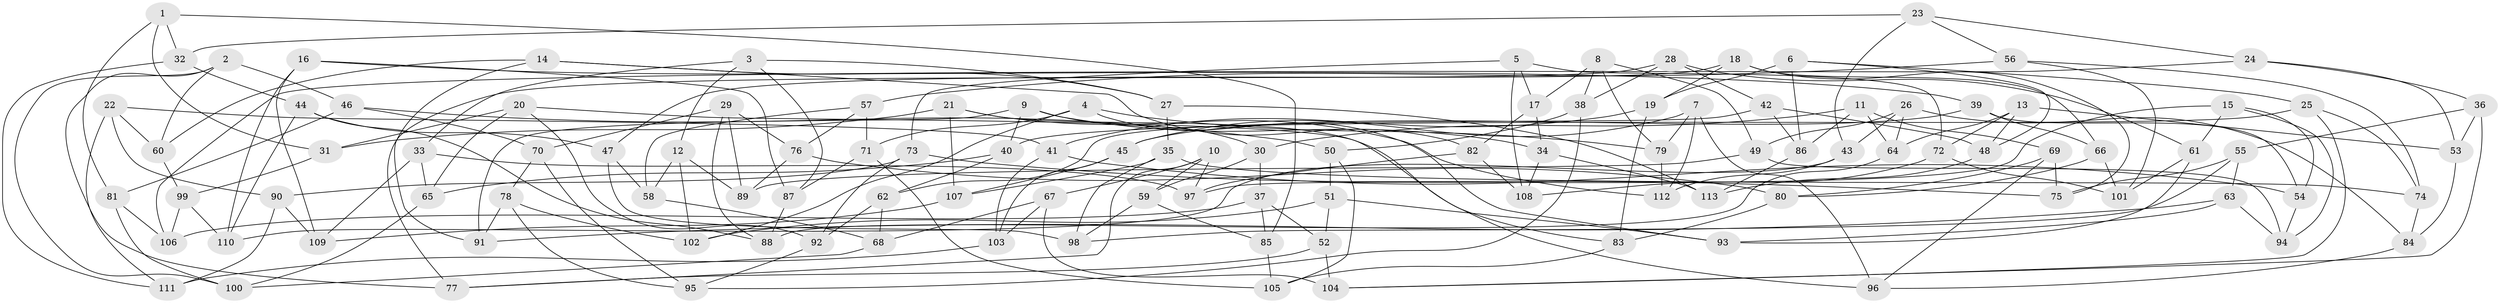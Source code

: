 // Generated by graph-tools (version 1.1) at 2025/26/03/09/25 03:26:53]
// undirected, 113 vertices, 226 edges
graph export_dot {
graph [start="1"]
  node [color=gray90,style=filled];
  1;
  2;
  3;
  4;
  5;
  6;
  7;
  8;
  9;
  10;
  11;
  12;
  13;
  14;
  15;
  16;
  17;
  18;
  19;
  20;
  21;
  22;
  23;
  24;
  25;
  26;
  27;
  28;
  29;
  30;
  31;
  32;
  33;
  34;
  35;
  36;
  37;
  38;
  39;
  40;
  41;
  42;
  43;
  44;
  45;
  46;
  47;
  48;
  49;
  50;
  51;
  52;
  53;
  54;
  55;
  56;
  57;
  58;
  59;
  60;
  61;
  62;
  63;
  64;
  65;
  66;
  67;
  68;
  69;
  70;
  71;
  72;
  73;
  74;
  75;
  76;
  77;
  78;
  79;
  80;
  81;
  82;
  83;
  84;
  85;
  86;
  87;
  88;
  89;
  90;
  91;
  92;
  93;
  94;
  95;
  96;
  97;
  98;
  99;
  100;
  101;
  102;
  103;
  104;
  105;
  106;
  107;
  108;
  109;
  110;
  111;
  112;
  113;
  1 -- 85;
  1 -- 81;
  1 -- 32;
  1 -- 31;
  2 -- 60;
  2 -- 77;
  2 -- 46;
  2 -- 100;
  3 -- 33;
  3 -- 27;
  3 -- 87;
  3 -- 12;
  4 -- 93;
  4 -- 102;
  4 -- 71;
  4 -- 79;
  5 -- 17;
  5 -- 72;
  5 -- 73;
  5 -- 108;
  6 -- 48;
  6 -- 25;
  6 -- 19;
  6 -- 86;
  7 -- 96;
  7 -- 45;
  7 -- 112;
  7 -- 79;
  8 -- 38;
  8 -- 79;
  8 -- 49;
  8 -- 17;
  9 -- 91;
  9 -- 40;
  9 -- 30;
  9 -- 34;
  10 -- 59;
  10 -- 77;
  10 -- 67;
  10 -- 97;
  11 -- 69;
  11 -- 86;
  11 -- 64;
  11 -- 30;
  12 -- 58;
  12 -- 102;
  12 -- 89;
  13 -- 53;
  13 -- 64;
  13 -- 48;
  13 -- 72;
  14 -- 91;
  14 -- 27;
  14 -- 60;
  14 -- 82;
  15 -- 97;
  15 -- 94;
  15 -- 54;
  15 -- 61;
  16 -- 39;
  16 -- 110;
  16 -- 87;
  16 -- 109;
  17 -- 34;
  17 -- 82;
  18 -- 75;
  18 -- 47;
  18 -- 19;
  18 -- 66;
  19 -- 41;
  19 -- 83;
  20 -- 31;
  20 -- 65;
  20 -- 83;
  20 -- 92;
  21 -- 112;
  21 -- 96;
  21 -- 107;
  21 -- 31;
  22 -- 90;
  22 -- 111;
  22 -- 41;
  22 -- 60;
  23 -- 24;
  23 -- 56;
  23 -- 43;
  23 -- 32;
  24 -- 106;
  24 -- 53;
  24 -- 36;
  25 -- 74;
  25 -- 104;
  25 -- 40;
  26 -- 43;
  26 -- 84;
  26 -- 64;
  26 -- 49;
  27 -- 35;
  27 -- 113;
  28 -- 42;
  28 -- 61;
  28 -- 38;
  28 -- 77;
  29 -- 89;
  29 -- 88;
  29 -- 70;
  29 -- 76;
  30 -- 59;
  30 -- 37;
  31 -- 99;
  32 -- 111;
  32 -- 44;
  33 -- 97;
  33 -- 109;
  33 -- 65;
  34 -- 108;
  34 -- 113;
  35 -- 98;
  35 -- 107;
  35 -- 74;
  36 -- 104;
  36 -- 53;
  36 -- 55;
  37 -- 52;
  37 -- 85;
  37 -- 106;
  38 -- 50;
  38 -- 95;
  39 -- 66;
  39 -- 45;
  39 -- 54;
  40 -- 62;
  40 -- 65;
  41 -- 54;
  41 -- 103;
  42 -- 48;
  42 -- 86;
  42 -- 62;
  43 -- 112;
  43 -- 110;
  44 -- 47;
  44 -- 110;
  44 -- 88;
  45 -- 107;
  45 -- 103;
  46 -- 50;
  46 -- 70;
  46 -- 81;
  47 -- 98;
  47 -- 58;
  48 -- 113;
  49 -- 89;
  49 -- 94;
  50 -- 105;
  50 -- 51;
  51 -- 52;
  51 -- 93;
  51 -- 102;
  52 -- 104;
  52 -- 77;
  53 -- 84;
  54 -- 94;
  55 -- 98;
  55 -- 63;
  55 -- 75;
  56 -- 74;
  56 -- 101;
  56 -- 57;
  57 -- 71;
  57 -- 58;
  57 -- 76;
  58 -- 68;
  59 -- 85;
  59 -- 98;
  60 -- 99;
  61 -- 101;
  61 -- 93;
  62 -- 92;
  62 -- 68;
  63 -- 94;
  63 -- 93;
  63 -- 91;
  64 -- 88;
  65 -- 100;
  66 -- 80;
  66 -- 101;
  67 -- 68;
  67 -- 103;
  67 -- 104;
  68 -- 100;
  69 -- 80;
  69 -- 75;
  69 -- 96;
  70 -- 95;
  70 -- 78;
  71 -- 105;
  71 -- 87;
  72 -- 108;
  72 -- 101;
  73 -- 92;
  73 -- 75;
  73 -- 90;
  74 -- 84;
  76 -- 89;
  76 -- 80;
  78 -- 102;
  78 -- 95;
  78 -- 91;
  79 -- 112;
  80 -- 83;
  81 -- 100;
  81 -- 106;
  82 -- 108;
  82 -- 97;
  83 -- 105;
  84 -- 96;
  85 -- 105;
  86 -- 113;
  87 -- 88;
  90 -- 109;
  90 -- 111;
  92 -- 95;
  99 -- 110;
  99 -- 106;
  103 -- 111;
  107 -- 109;
}
